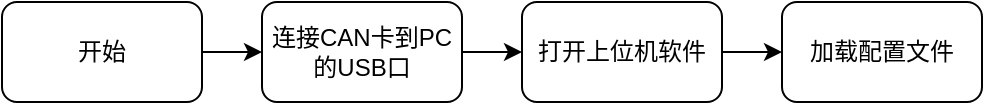 <mxfile version="13.6.3" type="github">
  <diagram id="C5RBs43oDa-KdzZeNtuy" name="Page-1">
    <mxGraphModel dx="782" dy="482" grid="1" gridSize="10" guides="1" tooltips="1" connect="1" arrows="1" fold="1" page="1" pageScale="1" pageWidth="827" pageHeight="1169" math="0" shadow="0">
      <root>
        <mxCell id="WIyWlLk6GJQsqaUBKTNV-0" />
        <mxCell id="WIyWlLk6GJQsqaUBKTNV-1" parent="WIyWlLk6GJQsqaUBKTNV-0" />
        <mxCell id="d8XL-BE_UVdsmNpmtMz1-2" value="" style="edgeStyle=orthogonalEdgeStyle;rounded=0;orthogonalLoop=1;jettySize=auto;html=1;" edge="1" parent="WIyWlLk6GJQsqaUBKTNV-1" source="d8XL-BE_UVdsmNpmtMz1-0" target="d8XL-BE_UVdsmNpmtMz1-1">
          <mxGeometry relative="1" as="geometry" />
        </mxCell>
        <mxCell id="d8XL-BE_UVdsmNpmtMz1-0" value="开始" style="rounded=1;whiteSpace=wrap;html=1;" vertex="1" parent="WIyWlLk6GJQsqaUBKTNV-1">
          <mxGeometry x="10" y="90" width="100" height="50" as="geometry" />
        </mxCell>
        <mxCell id="d8XL-BE_UVdsmNpmtMz1-5" value="" style="edgeStyle=orthogonalEdgeStyle;rounded=0;orthogonalLoop=1;jettySize=auto;html=1;" edge="1" parent="WIyWlLk6GJQsqaUBKTNV-1" source="d8XL-BE_UVdsmNpmtMz1-1" target="d8XL-BE_UVdsmNpmtMz1-3">
          <mxGeometry relative="1" as="geometry" />
        </mxCell>
        <mxCell id="d8XL-BE_UVdsmNpmtMz1-1" value="连接CAN卡到PC的USB口" style="rounded=1;whiteSpace=wrap;html=1;" vertex="1" parent="WIyWlLk6GJQsqaUBKTNV-1">
          <mxGeometry x="140" y="90" width="100" height="50" as="geometry" />
        </mxCell>
        <mxCell id="d8XL-BE_UVdsmNpmtMz1-6" value="" style="edgeStyle=orthogonalEdgeStyle;rounded=0;orthogonalLoop=1;jettySize=auto;html=1;" edge="1" parent="WIyWlLk6GJQsqaUBKTNV-1" source="d8XL-BE_UVdsmNpmtMz1-3" target="d8XL-BE_UVdsmNpmtMz1-4">
          <mxGeometry relative="1" as="geometry" />
        </mxCell>
        <mxCell id="d8XL-BE_UVdsmNpmtMz1-3" value="打开上位机软件" style="rounded=1;whiteSpace=wrap;html=1;" vertex="1" parent="WIyWlLk6GJQsqaUBKTNV-1">
          <mxGeometry x="270" y="90" width="100" height="50" as="geometry" />
        </mxCell>
        <mxCell id="d8XL-BE_UVdsmNpmtMz1-4" value="加载配置文件" style="rounded=1;whiteSpace=wrap;html=1;" vertex="1" parent="WIyWlLk6GJQsqaUBKTNV-1">
          <mxGeometry x="400" y="90" width="100" height="50" as="geometry" />
        </mxCell>
      </root>
    </mxGraphModel>
  </diagram>
</mxfile>
